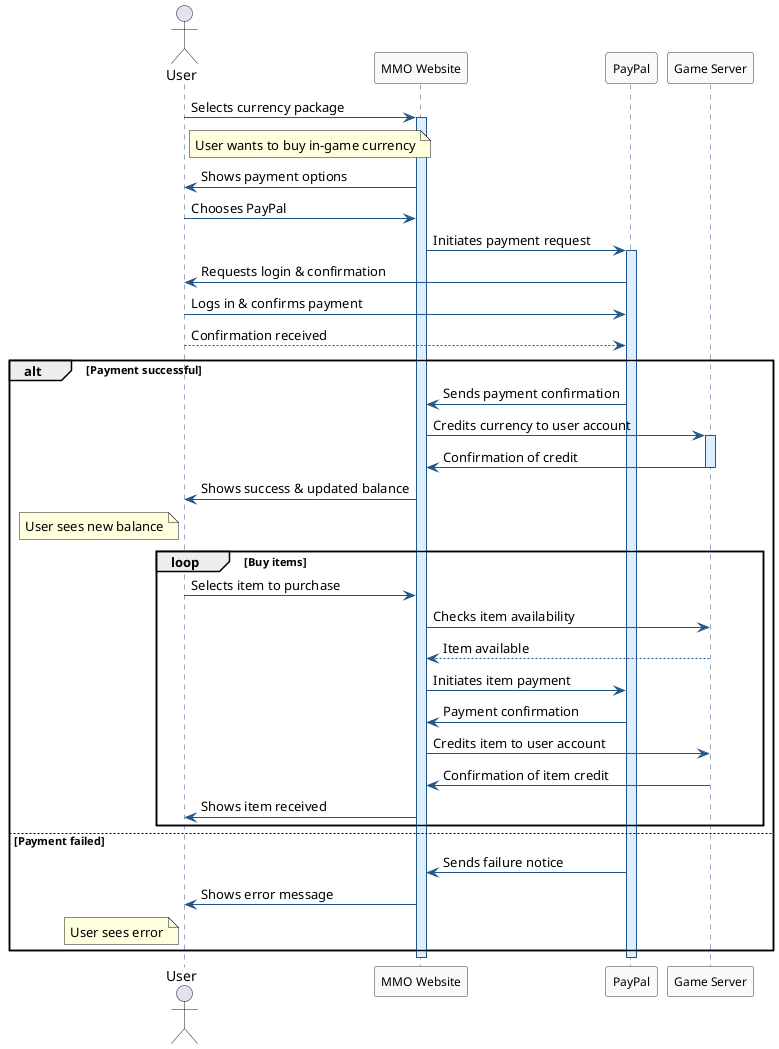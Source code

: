 @startuml mmo_purchase
/'
 Advanced MMO Purchase Sequence Diagram
 - Uses notes, activation/deactivation, grouping, alt/opt blocks, return arrows, and styling
'/
skinparam participant {
  BackgroundColor #f9f9f9
  BorderColor #333
  FontSize 12
}
skinparam sequence {
  ArrowColor #225588
  LifeLineBorderColor #225588
  LifeLineBackgroundColor #ddeeff
}

actor User
participant "MMO Website" as MMO
participant "PayPal" as PayPal
participant "Game Server" as Server

User -> MMO: Selects currency package
note right of User: User wants to buy in-game currency
activate MMO
MMO -> User: Shows payment options
User -> MMO: Chooses PayPal
MMO -> PayPal: Initiates payment request
activate PayPal
PayPal -> User: Requests login & confirmation
User -> PayPal: Logs in & confirms payment
PayPal <-- User: Confirmation received

alt Payment successful
    PayPal -> MMO: Sends payment confirmation
    MMO -> Server: Credits currency to user account
    activate Server
    Server -> MMO: Confirmation of credit
    deactivate Server
    MMO -> User: Shows success & updated balance
    note left of User: User sees new balance
    loop Buy items
      User -> MMO: Selects item to purchase
      MMO -> Server: Checks item availability
      Server --> MMO: Item available
      MMO -> PayPal: Initiates item payment
      PayPal -> MMO: Payment confirmation
      MMO -> Server: Credits item to user account
      Server -> MMO: Confirmation of item credit
      MMO -> User: Shows item received
    end
else Payment failed
    PayPal -> MMO: Sends failure notice
    MMO -> User: Shows error message
    note left of User: User sees error
end

deactivate PayPal
deactivate MMO
@enduml